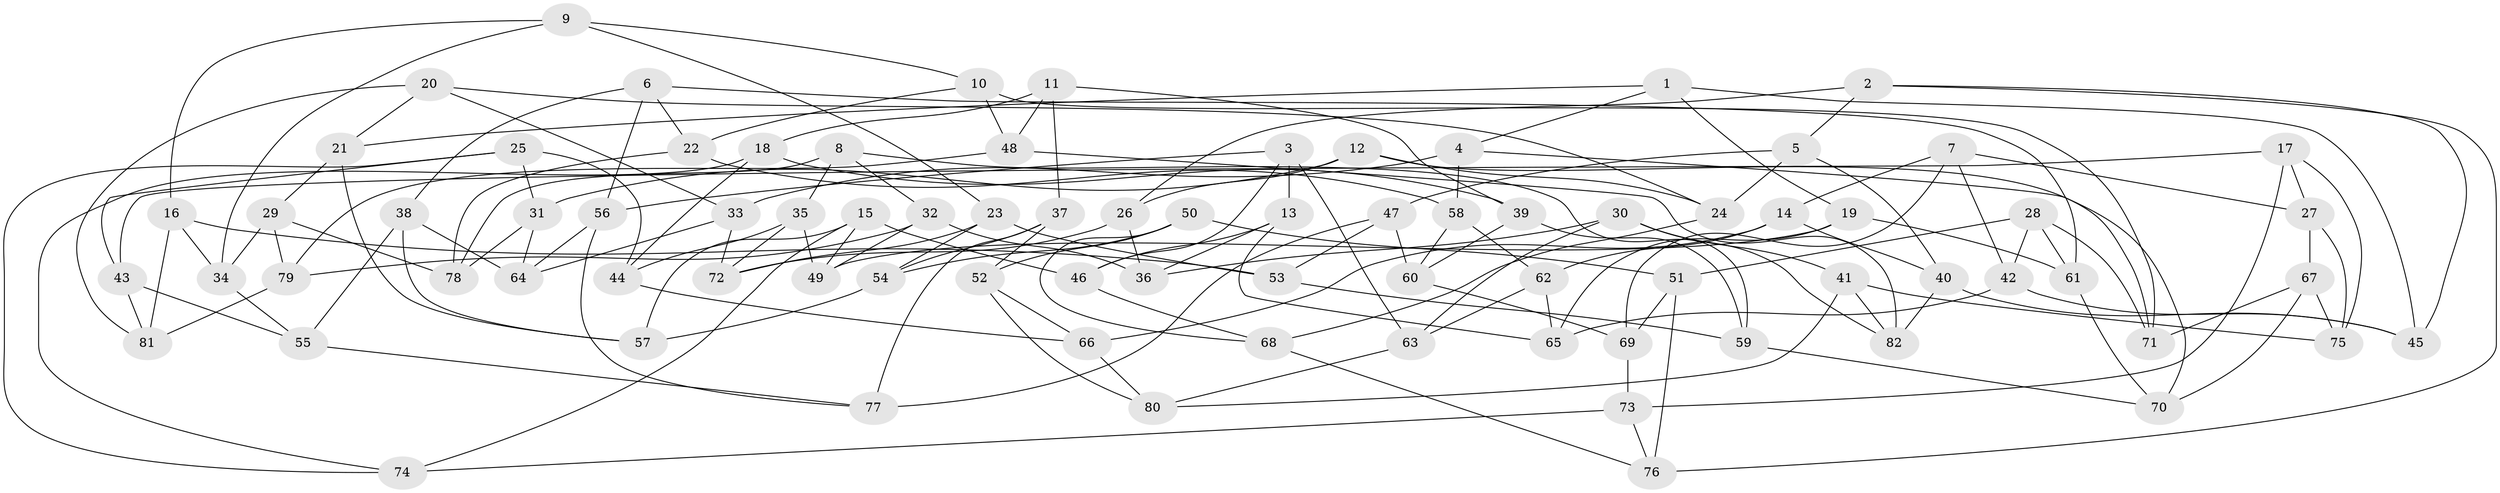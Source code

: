 // Generated by graph-tools (version 1.1) at 2025/11/02/27/25 16:11:46]
// undirected, 82 vertices, 164 edges
graph export_dot {
graph [start="1"]
  node [color=gray90,style=filled];
  1;
  2;
  3;
  4;
  5;
  6;
  7;
  8;
  9;
  10;
  11;
  12;
  13;
  14;
  15;
  16;
  17;
  18;
  19;
  20;
  21;
  22;
  23;
  24;
  25;
  26;
  27;
  28;
  29;
  30;
  31;
  32;
  33;
  34;
  35;
  36;
  37;
  38;
  39;
  40;
  41;
  42;
  43;
  44;
  45;
  46;
  47;
  48;
  49;
  50;
  51;
  52;
  53;
  54;
  55;
  56;
  57;
  58;
  59;
  60;
  61;
  62;
  63;
  64;
  65;
  66;
  67;
  68;
  69;
  70;
  71;
  72;
  73;
  74;
  75;
  76;
  77;
  78;
  79;
  80;
  81;
  82;
  1 -- 19;
  1 -- 21;
  1 -- 4;
  1 -- 45;
  2 -- 76;
  2 -- 26;
  2 -- 45;
  2 -- 5;
  3 -- 56;
  3 -- 13;
  3 -- 46;
  3 -- 63;
  4 -- 71;
  4 -- 33;
  4 -- 58;
  5 -- 24;
  5 -- 47;
  5 -- 40;
  6 -- 61;
  6 -- 38;
  6 -- 22;
  6 -- 56;
  7 -- 27;
  7 -- 69;
  7 -- 14;
  7 -- 42;
  8 -- 59;
  8 -- 32;
  8 -- 78;
  8 -- 35;
  9 -- 34;
  9 -- 10;
  9 -- 23;
  9 -- 16;
  10 -- 22;
  10 -- 71;
  10 -- 48;
  11 -- 39;
  11 -- 48;
  11 -- 18;
  11 -- 37;
  12 -- 24;
  12 -- 70;
  12 -- 31;
  12 -- 26;
  13 -- 46;
  13 -- 36;
  13 -- 65;
  14 -- 62;
  14 -- 40;
  14 -- 66;
  15 -- 49;
  15 -- 74;
  15 -- 57;
  15 -- 46;
  16 -- 53;
  16 -- 81;
  16 -- 34;
  17 -- 27;
  17 -- 43;
  17 -- 73;
  17 -- 75;
  18 -- 39;
  18 -- 74;
  18 -- 44;
  19 -- 61;
  19 -- 65;
  19 -- 49;
  20 -- 81;
  20 -- 24;
  20 -- 33;
  20 -- 21;
  21 -- 29;
  21 -- 57;
  22 -- 58;
  22 -- 78;
  23 -- 72;
  23 -- 54;
  23 -- 53;
  24 -- 68;
  25 -- 44;
  25 -- 43;
  25 -- 74;
  25 -- 31;
  26 -- 72;
  26 -- 36;
  27 -- 67;
  27 -- 75;
  28 -- 42;
  28 -- 61;
  28 -- 71;
  28 -- 51;
  29 -- 79;
  29 -- 34;
  29 -- 78;
  30 -- 82;
  30 -- 36;
  30 -- 63;
  30 -- 41;
  31 -- 78;
  31 -- 64;
  32 -- 49;
  32 -- 36;
  32 -- 79;
  33 -- 64;
  33 -- 72;
  34 -- 55;
  35 -- 44;
  35 -- 49;
  35 -- 72;
  37 -- 54;
  37 -- 52;
  37 -- 77;
  38 -- 55;
  38 -- 64;
  38 -- 57;
  39 -- 60;
  39 -- 59;
  40 -- 82;
  40 -- 45;
  41 -- 80;
  41 -- 75;
  41 -- 82;
  42 -- 65;
  42 -- 45;
  43 -- 81;
  43 -- 55;
  44 -- 66;
  46 -- 68;
  47 -- 77;
  47 -- 60;
  47 -- 53;
  48 -- 82;
  48 -- 79;
  50 -- 54;
  50 -- 68;
  50 -- 51;
  50 -- 52;
  51 -- 76;
  51 -- 69;
  52 -- 66;
  52 -- 80;
  53 -- 59;
  54 -- 57;
  55 -- 77;
  56 -- 77;
  56 -- 64;
  58 -- 62;
  58 -- 60;
  59 -- 70;
  60 -- 69;
  61 -- 70;
  62 -- 65;
  62 -- 63;
  63 -- 80;
  66 -- 80;
  67 -- 75;
  67 -- 70;
  67 -- 71;
  68 -- 76;
  69 -- 73;
  73 -- 74;
  73 -- 76;
  79 -- 81;
}
